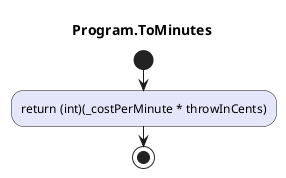 @startuml Program.ToMinutes
title Program.ToMinutes
start
#Lavender:return (int)(_costPerMinute * throwInCents);
stop
@enduml
